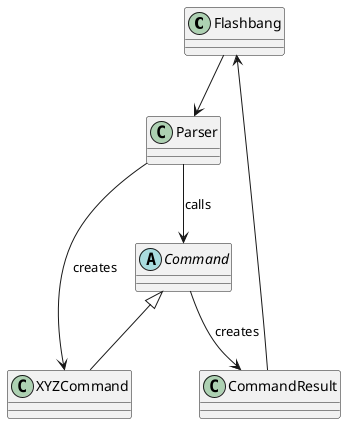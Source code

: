 @startuml

class Flashbang
class CommandResult
class Parser
abstract class "Command"
class XYZCommand

Flashbang --> Parser

Parser --> "Command" : calls
Parser --> XYZCommand : creates

"Command" <|-- XYZCommand

"Command" --> CommandResult : creates
CommandResult --> Flashbang


@enduml

